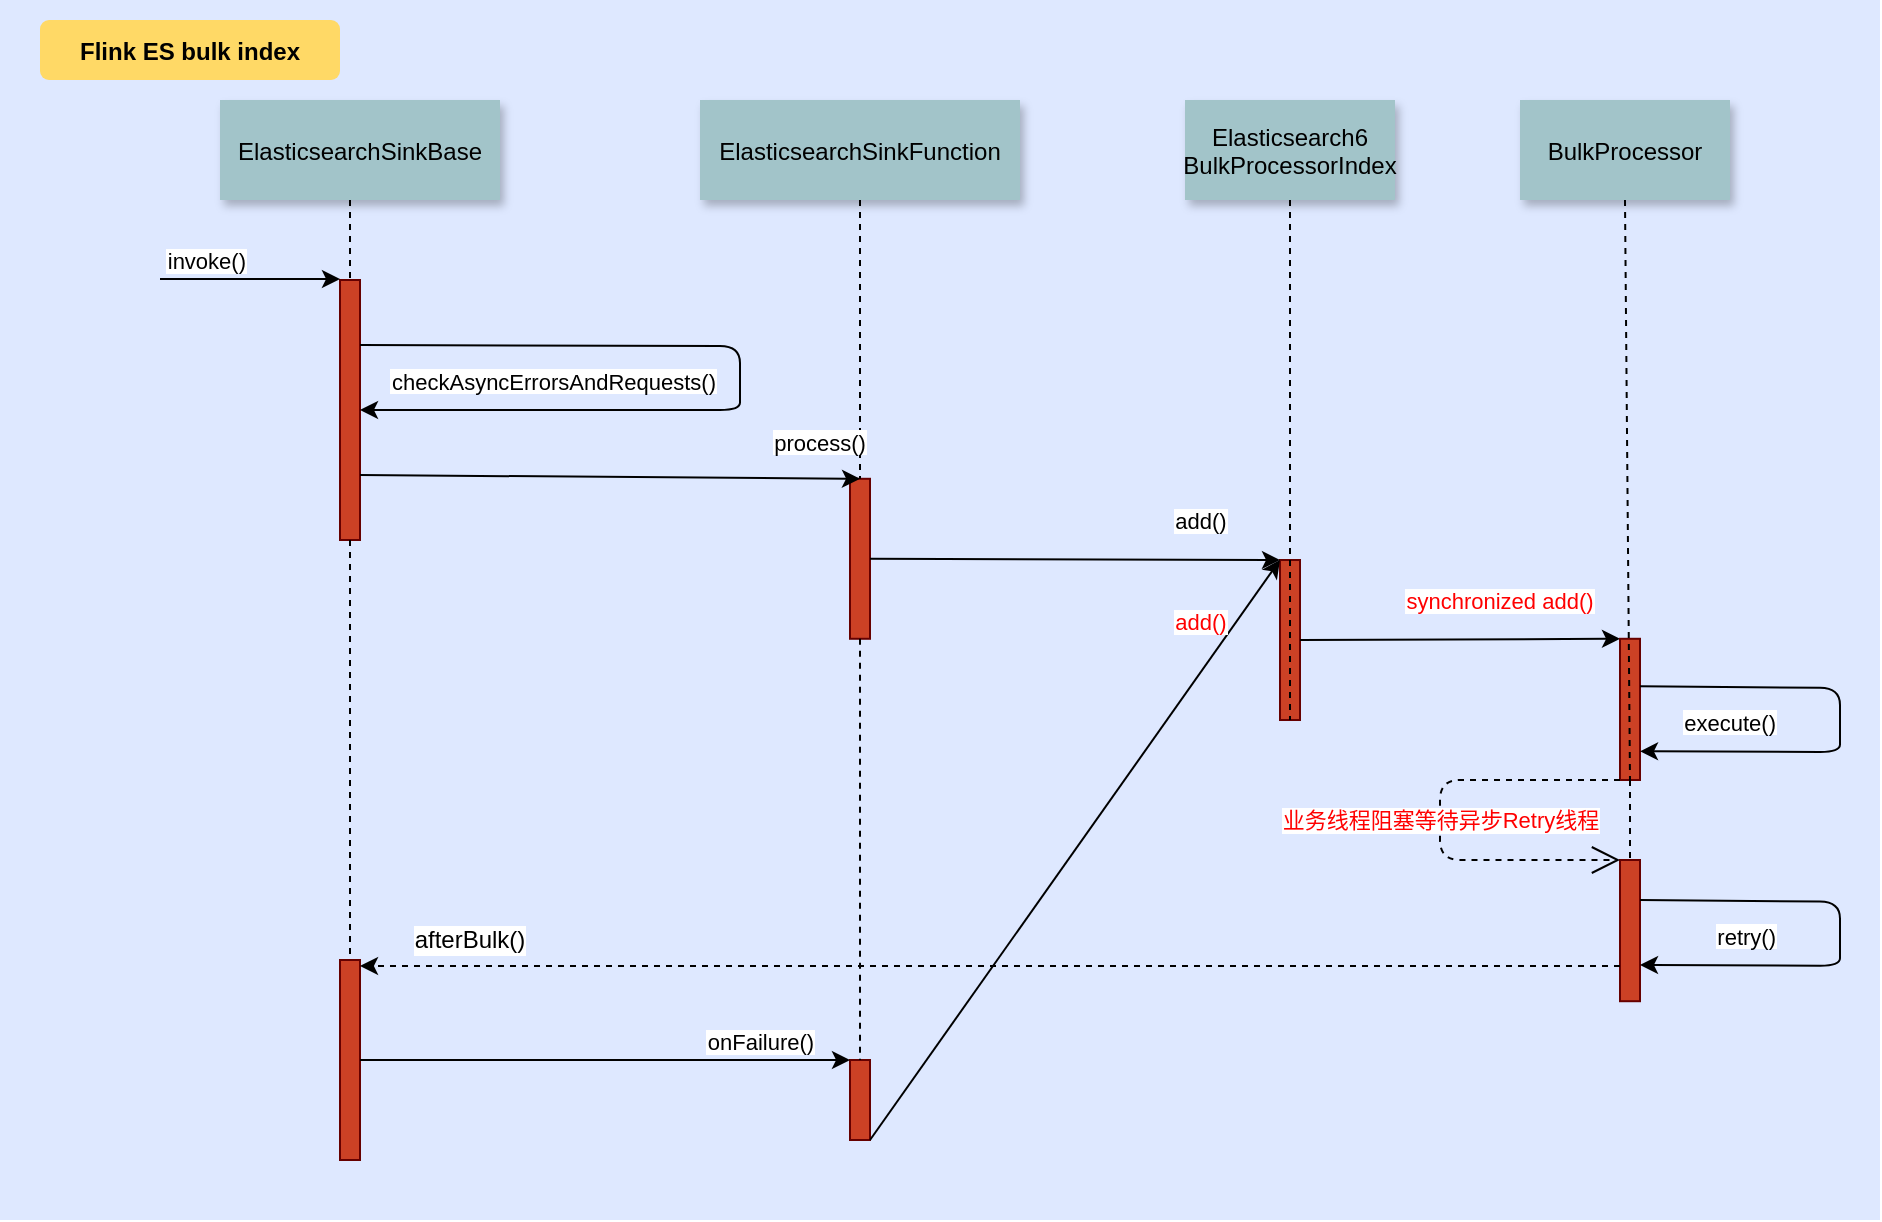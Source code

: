 <mxfile version="14.2.4" type="github">
  <diagram name="Page-1" id="9361dd3d-8414-5efd-6122-117bd74ce7a7">
    <mxGraphModel dx="940" dy="704" grid="1" gridSize="10" guides="1" tooltips="1" connect="1" arrows="1" fold="1" page="0" pageScale="1.5" pageWidth="826" pageHeight="1169" background="#ffffff" math="0" shadow="0">
      <root>
        <mxCell id="0" />
        <mxCell id="1" parent="0" />
        <mxCell id="69" value="" style="fillColor=#DEE8FF;strokeColor=none" parent="1" vertex="1">
          <mxGeometry x="30" y="10" width="940" height="610" as="geometry" />
        </mxCell>
        <mxCell id="2" value="" style="fillColor=#CC4125;strokeColor=#660000" parent="1" vertex="1">
          <mxGeometry x="200" y="150" width="10" height="130" as="geometry" />
        </mxCell>
        <mxCell id="3" value="invoke()" style="edgeStyle=none;verticalLabelPosition=top;verticalAlign=bottom;labelPosition=left;align=right" parent="1" edge="1">
          <mxGeometry x="110" y="49.5" width="100" height="100" as="geometry">
            <mxPoint x="110" y="149.5" as="sourcePoint" />
            <mxPoint x="200" y="149.5" as="targetPoint" />
          </mxGeometry>
        </mxCell>
        <mxCell id="4" value="ElasticsearchSinkBase" style="shadow=1;fillColor=#A2C4C9;strokeColor=none" parent="1" vertex="1">
          <mxGeometry x="140" y="60" width="140" height="50" as="geometry" />
        </mxCell>
        <mxCell id="6" value="" style="fillColor=#CC4125;strokeColor=#660000" parent="1" vertex="1">
          <mxGeometry x="455" y="249.39" width="10" height="80" as="geometry" />
        </mxCell>
        <mxCell id="7" value="ElasticsearchSinkFunction" style="shadow=1;fillColor=#A2C4C9;strokeColor=none" parent="1" vertex="1">
          <mxGeometry x="380" y="60" width="160" height="50" as="geometry" />
        </mxCell>
        <mxCell id="8" value="" style="edgeStyle=none;endArrow=none;dashed=1" parent="1" source="7" target="6" edge="1">
          <mxGeometry x="272.335" y="165" width="100" height="100" as="geometry">
            <mxPoint x="347.259" y="110" as="sourcePoint" />
            <mxPoint x="347.576" y="165" as="targetPoint" />
          </mxGeometry>
        </mxCell>
        <mxCell id="9" value="process()" style="edgeStyle=none;verticalLabelPosition=top;verticalAlign=bottom;exitX=1;exitY=0.75;exitDx=0;exitDy=0;entryX=0.5;entryY=0;entryDx=0;entryDy=0;" parent="1" edge="1" target="6" source="2">
          <mxGeometry width="100" height="100" as="geometry">
            <mxPoint x="210" y="179.5" as="sourcePoint" />
            <mxPoint x="340" y="179.5" as="targetPoint" />
            <mxPoint x="105" y="-8" as="offset" />
          </mxGeometry>
        </mxCell>
        <mxCell id="21" value="" style="fillColor=#CC4125;strokeColor=#660000" parent="1" vertex="1">
          <mxGeometry x="670" y="290.004" width="10" height="80" as="geometry" />
        </mxCell>
        <mxCell id="22" value="Elasticsearch6&#xa;BulkProcessorIndex" style="shadow=1;fillColor=#A2C4C9;strokeColor=none" parent="1" vertex="1">
          <mxGeometry x="622.5" y="60" width="105" height="50" as="geometry" />
        </mxCell>
        <mxCell id="23" value="" style="edgeStyle=none;endArrow=none;dashed=1;entryX=0.5;entryY=1;entryDx=0;entryDy=0;" parent="1" source="22" target="21" edge="1">
          <mxGeometry x="614.488" y="175.0" width="100" height="100" as="geometry">
            <mxPoint x="674.653" y="110" as="sourcePoint" />
            <mxPoint x="674.653" y="260" as="targetPoint" />
          </mxGeometry>
        </mxCell>
        <mxCell id="33" value="" style="edgeStyle=elbowEdgeStyle;elbow=horizontal;endArrow=none;dashed=1" parent="1" source="4" target="2" edge="1">
          <mxGeometry x="230.0" y="310" width="100" height="100" as="geometry">
            <mxPoint x="230.0" y="410" as="sourcePoint" />
            <mxPoint x="330" y="310" as="targetPoint" />
          </mxGeometry>
        </mxCell>
        <mxCell id="42" value="" style="fillColor=#CC4125;strokeColor=#660000" parent="1" vertex="1">
          <mxGeometry x="200" y="490" width="10" height="100" as="geometry" />
        </mxCell>
        <mxCell id="44" value="" style="edgeStyle=none;dashed=1;endArrow=none" parent="1" source="2" target="42" edge="1">
          <mxGeometry x="50" y="300" width="100" height="100" as="geometry">
            <mxPoint x="50" y="400" as="sourcePoint" />
            <mxPoint x="150" y="300" as="targetPoint" />
          </mxGeometry>
        </mxCell>
        <mxCell id="48" value="" style="fillColor=#CC4125;strokeColor=#660000" parent="1" vertex="1">
          <mxGeometry x="455" y="540" width="10" height="40" as="geometry" />
        </mxCell>
        <mxCell id="52" value="" style="edgeStyle=none;endArrow=none;dashed=1" parent="1" source="6" target="48" edge="1">
          <mxGeometry x="376.571" y="339.697" width="100" height="100" as="geometry">
            <mxPoint x="451.736" y="284.697" as="sourcePoint" />
            <mxPoint x="451.736" y="464.091" as="targetPoint" />
          </mxGeometry>
        </mxCell>
        <mxCell id="71" value="Flink ES bulk index" style="rounded=1;fontStyle=1;fillColor=#FFD966;strokeColor=none" parent="1" vertex="1">
          <mxGeometry x="50" y="20" width="150" height="30" as="geometry" />
        </mxCell>
        <mxCell id="IMTFZmsWNQajksGAzi-T-99" value="checkAsyncErrorsAndRequests()" style="edgeStyle=none;verticalLabelPosition=top;verticalAlign=bottom;labelPosition=left;align=right;exitX=1;exitY=0.25;exitDx=0;exitDy=0;entryX=1;entryY=0.5;entryDx=0;entryDy=0;" edge="1" parent="1" source="2" target="2">
          <mxGeometry width="100" height="100" as="geometry">
            <mxPoint x="120" y="159.5" as="sourcePoint" />
            <mxPoint x="210" y="159.5" as="targetPoint" />
            <Array as="points">
              <mxPoint x="400" y="183" />
              <mxPoint x="400" y="200" />
              <mxPoint x="400" y="215" />
            </Array>
            <mxPoint x="180" y="11" as="offset" />
          </mxGeometry>
        </mxCell>
        <mxCell id="IMTFZmsWNQajksGAzi-T-102" value="add()" style="edgeStyle=none;verticalLabelPosition=top;verticalAlign=bottom;exitX=1;exitY=0.5;exitDx=0;exitDy=0;entryX=0;entryY=0;entryDx=0;entryDy=0;" edge="1" parent="1" source="6" target="21">
          <mxGeometry width="100" height="100" as="geometry">
            <mxPoint x="465" y="280" as="sourcePoint" />
            <mxPoint x="715" y="281.89" as="targetPoint" />
            <mxPoint x="63" y="-10" as="offset" />
          </mxGeometry>
        </mxCell>
        <mxCell id="IMTFZmsWNQajksGAzi-T-103" value="BulkProcessor" style="shadow=1;fillColor=#A2C4C9;strokeColor=none" vertex="1" parent="1">
          <mxGeometry x="790" y="60" width="105" height="50" as="geometry" />
        </mxCell>
        <mxCell id="IMTFZmsWNQajksGAzi-T-106" value="" style="edgeStyle=none;endArrow=none;dashed=1;exitX=0.5;exitY=1;exitDx=0;exitDy=0;" edge="1" parent="1" source="IMTFZmsWNQajksGAzi-T-113">
          <mxGeometry x="799.071" y="205" width="100" height="100" as="geometry">
            <mxPoint x="842.5" y="110" as="sourcePoint" />
            <mxPoint x="850" y="480" as="targetPoint" />
          </mxGeometry>
        </mxCell>
        <mxCell id="IMTFZmsWNQajksGAzi-T-107" value="synchronized add()" style="edgeStyle=none;verticalLabelPosition=top;verticalAlign=bottom;exitX=1;exitY=0.5;exitDx=0;exitDy=0;entryX=0;entryY=0;entryDx=0;entryDy=0;fontColor=#FF0000;" edge="1" parent="1" source="21" target="IMTFZmsWNQajksGAzi-T-104">
          <mxGeometry width="100" height="100" as="geometry">
            <mxPoint x="690" y="328.39" as="sourcePoint" />
            <mxPoint x="810" y="329" as="targetPoint" />
            <mxPoint x="20" y="-10" as="offset" />
          </mxGeometry>
        </mxCell>
        <mxCell id="IMTFZmsWNQajksGAzi-T-104" value="" style="fillColor=#CC4125;strokeColor=#660000" vertex="1" parent="1">
          <mxGeometry x="840" y="329.39" width="10" height="70.61" as="geometry" />
        </mxCell>
        <mxCell id="IMTFZmsWNQajksGAzi-T-111" value="" style="edgeStyle=none;endArrow=none;dashed=1;exitX=0.5;exitY=1;exitDx=0;exitDy=0;entryX=0.5;entryY=1;entryDx=0;entryDy=0;" edge="1" parent="1" source="IMTFZmsWNQajksGAzi-T-103" target="IMTFZmsWNQajksGAzi-T-104">
          <mxGeometry x="799.071" y="205" width="100" height="100" as="geometry">
            <mxPoint x="842.5" y="110" as="sourcePoint" />
            <mxPoint x="850" y="480" as="targetPoint" />
          </mxGeometry>
        </mxCell>
        <mxCell id="IMTFZmsWNQajksGAzi-T-112" value="execute()" style="edgeStyle=none;verticalLabelPosition=top;verticalAlign=bottom;labelPosition=left;align=right;exitX=1;exitY=0.25;exitDx=0;exitDy=0;entryX=1;entryY=0.5;entryDx=0;entryDy=0;" edge="1" parent="1">
          <mxGeometry width="100" height="100" as="geometry">
            <mxPoint x="850" y="353.14" as="sourcePoint" />
            <mxPoint x="850" y="385.64" as="targetPoint" />
            <Array as="points">
              <mxPoint x="950" y="354" />
              <mxPoint x="950" y="371" />
              <mxPoint x="950" y="386" />
            </Array>
            <mxPoint x="70" y="11" as="offset" />
          </mxGeometry>
        </mxCell>
        <mxCell id="IMTFZmsWNQajksGAzi-T-113" value="" style="fillColor=#CC4125;strokeColor=#660000" vertex="1" parent="1">
          <mxGeometry x="840" y="440" width="10" height="70.61" as="geometry" />
        </mxCell>
        <mxCell id="IMTFZmsWNQajksGAzi-T-114" value="" style="edgeStyle=none;endArrow=none;dashed=1;exitX=0.5;exitY=1;exitDx=0;exitDy=0;" edge="1" parent="1" source="IMTFZmsWNQajksGAzi-T-104" target="IMTFZmsWNQajksGAzi-T-113">
          <mxGeometry x="799.071" y="205" width="100" height="100" as="geometry">
            <mxPoint x="845" y="400.0" as="sourcePoint" />
            <mxPoint x="850" y="480" as="targetPoint" />
          </mxGeometry>
        </mxCell>
        <mxCell id="IMTFZmsWNQajksGAzi-T-115" value="retry()" style="edgeStyle=none;verticalLabelPosition=top;verticalAlign=bottom;labelPosition=left;align=right;exitX=1;exitY=0.25;exitDx=0;exitDy=0;entryX=1;entryY=0.5;entryDx=0;entryDy=0;" edge="1" parent="1">
          <mxGeometry y="106.86" width="100" height="100" as="geometry">
            <mxPoint x="850" y="460.0" as="sourcePoint" />
            <mxPoint x="850" y="492.5" as="targetPoint" />
            <Array as="points">
              <mxPoint x="950" y="460.86" />
              <mxPoint x="950" y="477.86" />
              <mxPoint x="950" y="492.86" />
            </Array>
            <mxPoint x="70" y="11" as="offset" />
          </mxGeometry>
        </mxCell>
        <mxCell id="IMTFZmsWNQajksGAzi-T-116" value="&lt;font color=&quot;#000000&quot;&gt;afterBulk()&lt;/font&gt;" style="text;html=1;align=center;verticalAlign=middle;whiteSpace=wrap;rounded=0;labelBackgroundColor=#FFFFFF;" vertex="1" parent="1">
          <mxGeometry x="240" y="470" width="50" height="20" as="geometry" />
        </mxCell>
        <mxCell id="IMTFZmsWNQajksGAzi-T-117" value="onFailure()" style="edgeStyle=none;verticalLabelPosition=top;verticalAlign=bottom;entryX=0;entryY=0;entryDx=0;entryDy=0;exitX=1;exitY=0.5;exitDx=0;exitDy=0;" edge="1" parent="1" source="42" target="48">
          <mxGeometry width="100" height="100" as="geometry">
            <mxPoint x="220" y="560" as="sourcePoint" />
            <mxPoint x="460" y="521" as="targetPoint" />
            <mxPoint x="78" as="offset" />
          </mxGeometry>
        </mxCell>
        <mxCell id="IMTFZmsWNQajksGAzi-T-118" value="业务线程阻塞等待异步Retry线程" style="endArrow=open;endSize=12;dashed=1;html=1;fontColor=#FF0000;entryX=0;entryY=0;entryDx=0;entryDy=0;" edge="1" parent="1" target="IMTFZmsWNQajksGAzi-T-113">
          <mxGeometry width="160" relative="1" as="geometry">
            <mxPoint x="840" y="400" as="sourcePoint" />
            <mxPoint x="810" y="530" as="targetPoint" />
            <Array as="points">
              <mxPoint x="750" y="400" />
              <mxPoint x="750" y="440" />
            </Array>
          </mxGeometry>
        </mxCell>
        <mxCell id="IMTFZmsWNQajksGAzi-T-122" value="" style="edgeStyle=elbowEdgeStyle;elbow=vertical;dashed=1;verticalLabelPosition=bottom;verticalAlign=top;exitX=0;exitY=0.75;exitDx=0;exitDy=0;" edge="1" parent="1" source="IMTFZmsWNQajksGAzi-T-113">
          <mxGeometry x="530" y="549.078" width="100" height="100" as="geometry">
            <mxPoint x="1000" y="541.736" as="sourcePoint" />
            <mxPoint x="210" y="493" as="targetPoint" />
            <Array as="points">
              <mxPoint x="420" y="493" />
              <mxPoint x="610" y="493" />
            </Array>
          </mxGeometry>
        </mxCell>
        <mxCell id="IMTFZmsWNQajksGAzi-T-123" value="add()" style="edgeStyle=none;verticalLabelPosition=top;verticalAlign=bottom;exitX=1;exitY=1;exitDx=0;exitDy=0;fontColor=#FF0000;" edge="1" parent="1" source="48">
          <mxGeometry width="100" height="100" as="geometry">
            <mxPoint x="475" y="299.39" as="sourcePoint" />
            <mxPoint x="670" y="290" as="targetPoint" />
            <mxPoint x="63" y="-105" as="offset" />
          </mxGeometry>
        </mxCell>
      </root>
    </mxGraphModel>
  </diagram>
</mxfile>
